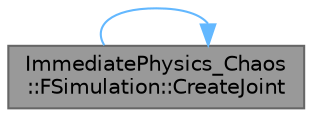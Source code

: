 digraph "ImmediatePhysics_Chaos::FSimulation::CreateJoint"
{
 // INTERACTIVE_SVG=YES
 // LATEX_PDF_SIZE
  bgcolor="transparent";
  edge [fontname=Helvetica,fontsize=10,labelfontname=Helvetica,labelfontsize=10];
  node [fontname=Helvetica,fontsize=10,shape=box,height=0.2,width=0.4];
  rankdir="LR";
  Node1 [id="Node000001",label="ImmediatePhysics_Chaos\l::FSimulation::CreateJoint",height=0.2,width=0.4,color="gray40", fillcolor="grey60", style="filled", fontcolor="black",tooltip="Create a physical joint and add it to the simulation."];
  Node1 -> Node1 [id="edge1_Node000001_Node000001",color="steelblue1",style="solid",tooltip=" "];
}
